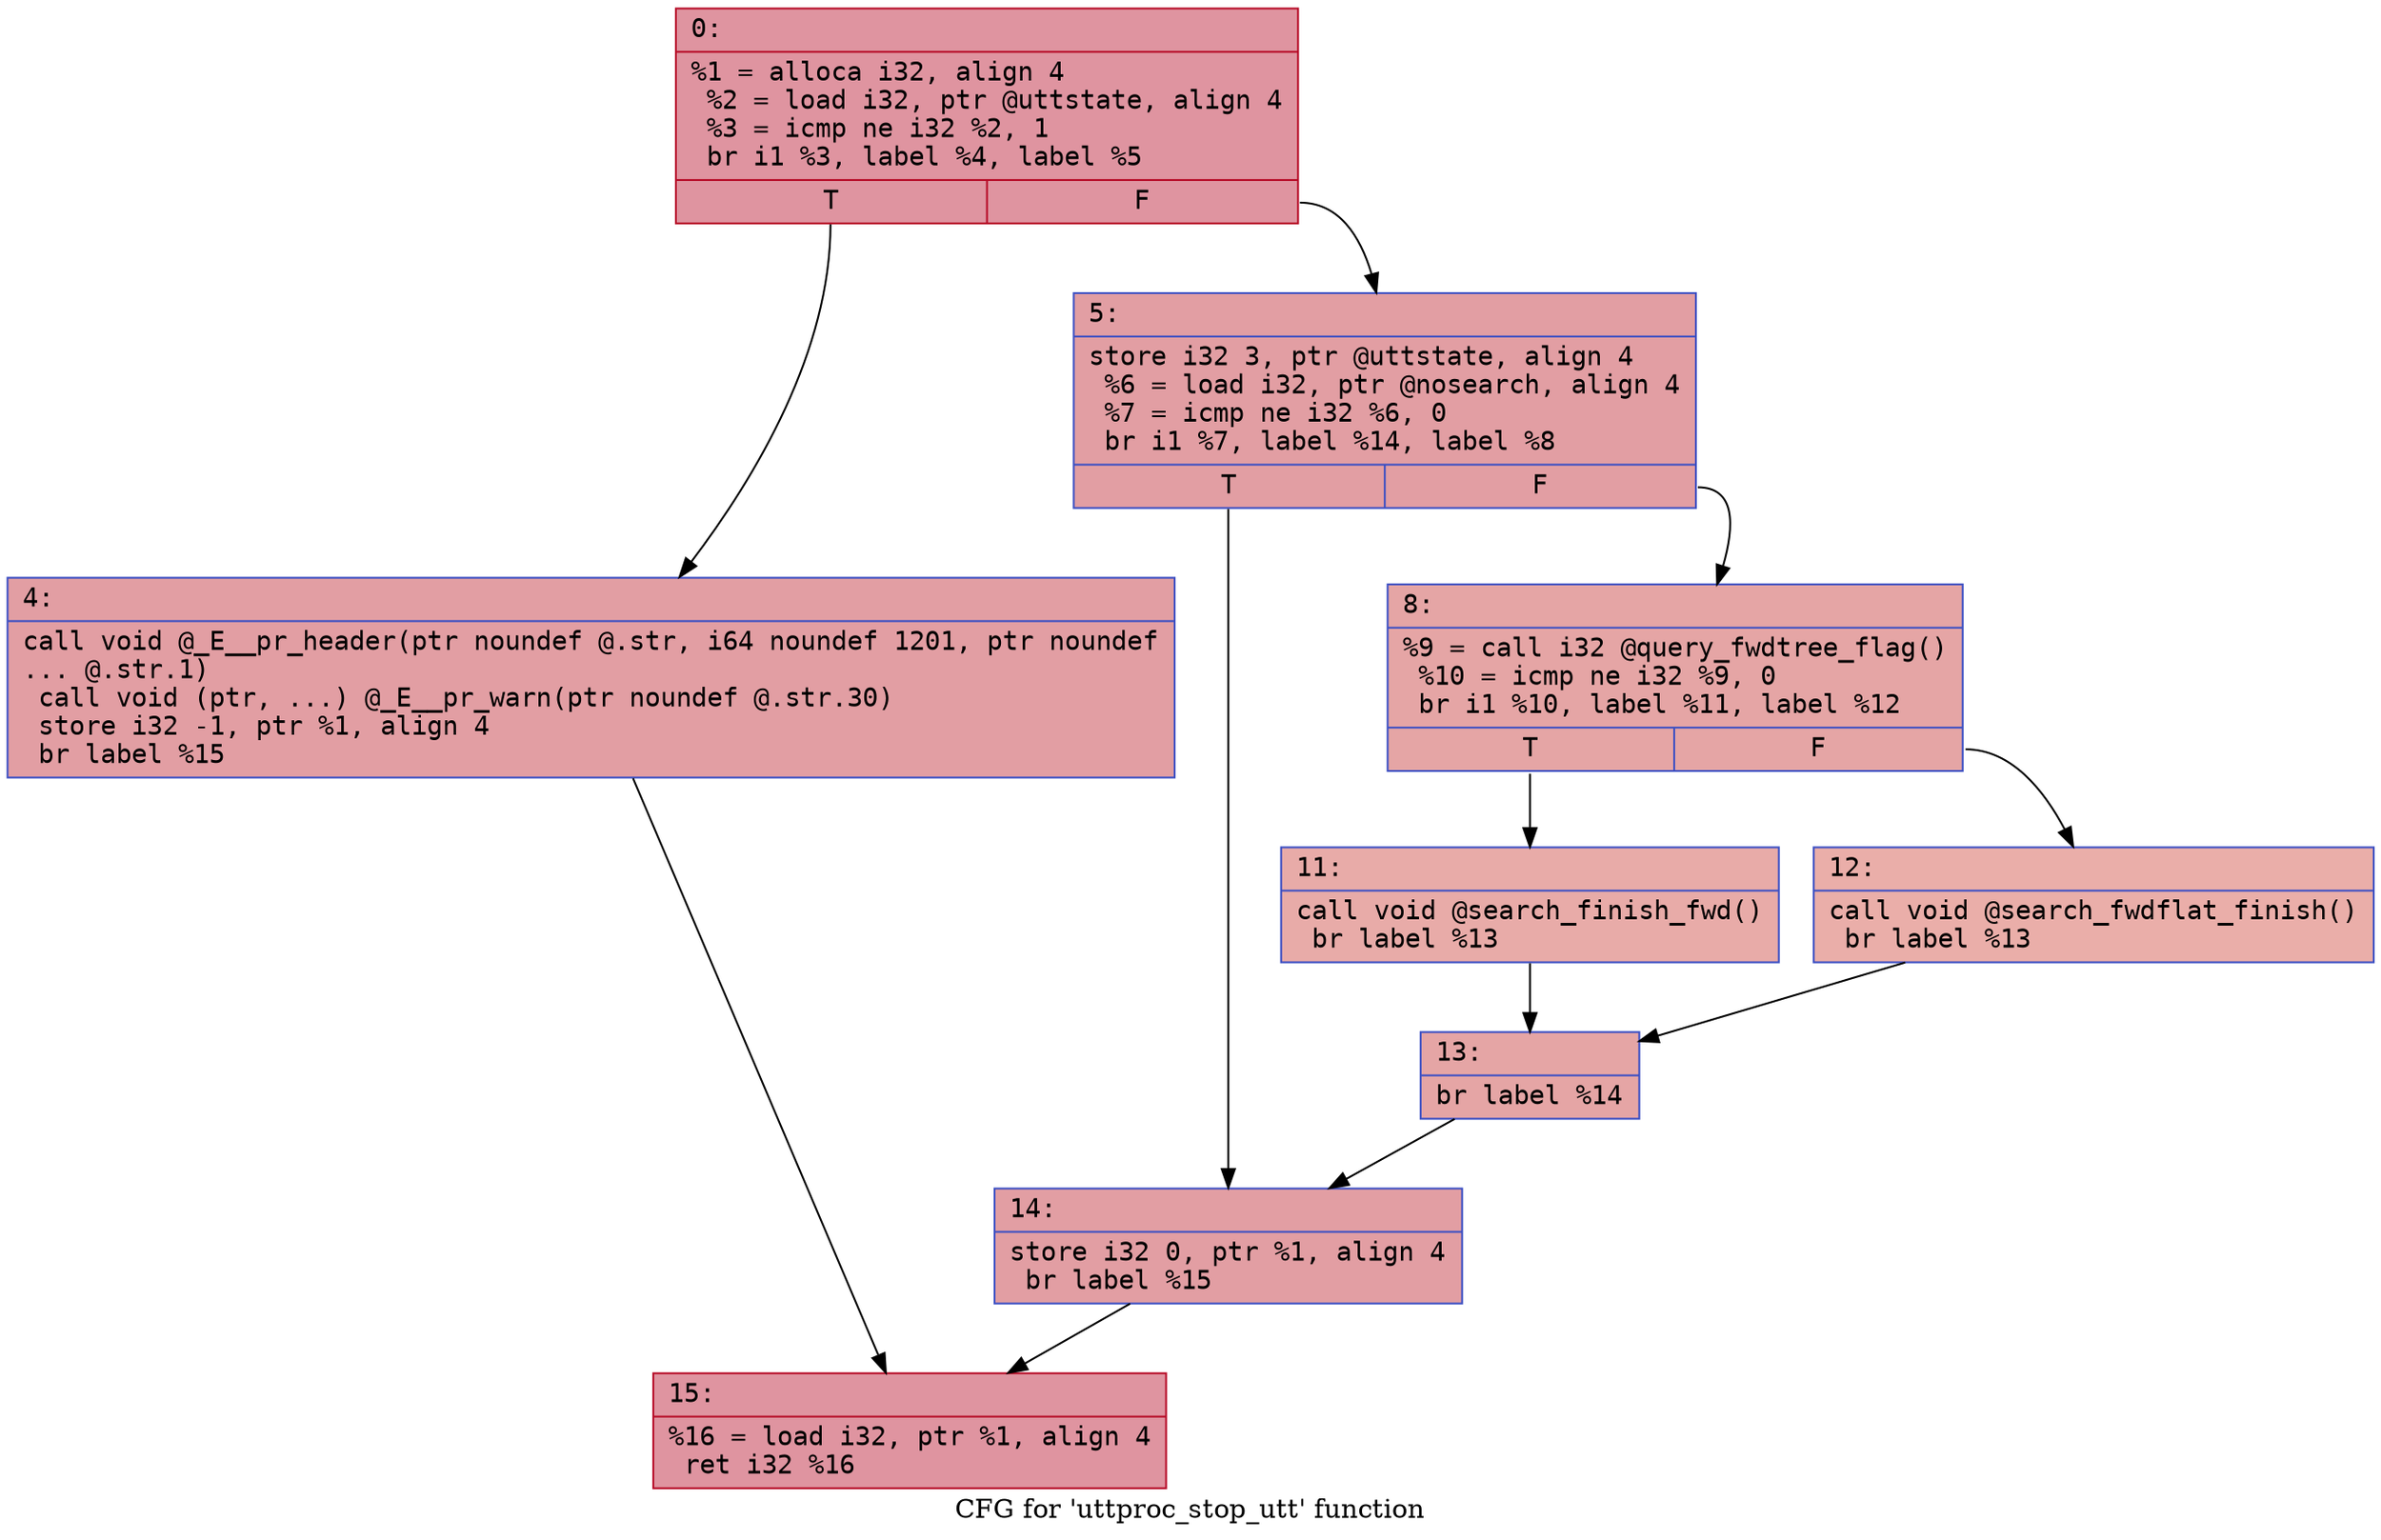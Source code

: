 digraph "CFG for 'uttproc_stop_utt' function" {
	label="CFG for 'uttproc_stop_utt' function";

	Node0x6000008a77a0 [shape=record,color="#b70d28ff", style=filled, fillcolor="#b70d2870" fontname="Courier",label="{0:\l|  %1 = alloca i32, align 4\l  %2 = load i32, ptr @uttstate, align 4\l  %3 = icmp ne i32 %2, 1\l  br i1 %3, label %4, label %5\l|{<s0>T|<s1>F}}"];
	Node0x6000008a77a0:s0 -> Node0x6000008a77f0[tooltip="0 -> 4\nProbability 50.00%" ];
	Node0x6000008a77a0:s1 -> Node0x6000008a7840[tooltip="0 -> 5\nProbability 50.00%" ];
	Node0x6000008a77f0 [shape=record,color="#3d50c3ff", style=filled, fillcolor="#be242e70" fontname="Courier",label="{4:\l|  call void @_E__pr_header(ptr noundef @.str, i64 noundef 1201, ptr noundef\l... @.str.1)\l  call void (ptr, ...) @_E__pr_warn(ptr noundef @.str.30)\l  store i32 -1, ptr %1, align 4\l  br label %15\l}"];
	Node0x6000008a77f0 -> Node0x6000008a7a20[tooltip="4 -> 15\nProbability 100.00%" ];
	Node0x6000008a7840 [shape=record,color="#3d50c3ff", style=filled, fillcolor="#be242e70" fontname="Courier",label="{5:\l|  store i32 3, ptr @uttstate, align 4\l  %6 = load i32, ptr @nosearch, align 4\l  %7 = icmp ne i32 %6, 0\l  br i1 %7, label %14, label %8\l|{<s0>T|<s1>F}}"];
	Node0x6000008a7840:s0 -> Node0x6000008a79d0[tooltip="5 -> 14\nProbability 62.50%" ];
	Node0x6000008a7840:s1 -> Node0x6000008a7890[tooltip="5 -> 8\nProbability 37.50%" ];
	Node0x6000008a7890 [shape=record,color="#3d50c3ff", style=filled, fillcolor="#c5333470" fontname="Courier",label="{8:\l|  %9 = call i32 @query_fwdtree_flag()\l  %10 = icmp ne i32 %9, 0\l  br i1 %10, label %11, label %12\l|{<s0>T|<s1>F}}"];
	Node0x6000008a7890:s0 -> Node0x6000008a78e0[tooltip="8 -> 11\nProbability 62.50%" ];
	Node0x6000008a7890:s1 -> Node0x6000008a7930[tooltip="8 -> 12\nProbability 37.50%" ];
	Node0x6000008a78e0 [shape=record,color="#3d50c3ff", style=filled, fillcolor="#cc403a70" fontname="Courier",label="{11:\l|  call void @search_finish_fwd()\l  br label %13\l}"];
	Node0x6000008a78e0 -> Node0x6000008a7980[tooltip="11 -> 13\nProbability 100.00%" ];
	Node0x6000008a7930 [shape=record,color="#3d50c3ff", style=filled, fillcolor="#d0473d70" fontname="Courier",label="{12:\l|  call void @search_fwdflat_finish()\l  br label %13\l}"];
	Node0x6000008a7930 -> Node0x6000008a7980[tooltip="12 -> 13\nProbability 100.00%" ];
	Node0x6000008a7980 [shape=record,color="#3d50c3ff", style=filled, fillcolor="#c5333470" fontname="Courier",label="{13:\l|  br label %14\l}"];
	Node0x6000008a7980 -> Node0x6000008a79d0[tooltip="13 -> 14\nProbability 100.00%" ];
	Node0x6000008a79d0 [shape=record,color="#3d50c3ff", style=filled, fillcolor="#be242e70" fontname="Courier",label="{14:\l|  store i32 0, ptr %1, align 4\l  br label %15\l}"];
	Node0x6000008a79d0 -> Node0x6000008a7a20[tooltip="14 -> 15\nProbability 100.00%" ];
	Node0x6000008a7a20 [shape=record,color="#b70d28ff", style=filled, fillcolor="#b70d2870" fontname="Courier",label="{15:\l|  %16 = load i32, ptr %1, align 4\l  ret i32 %16\l}"];
}
